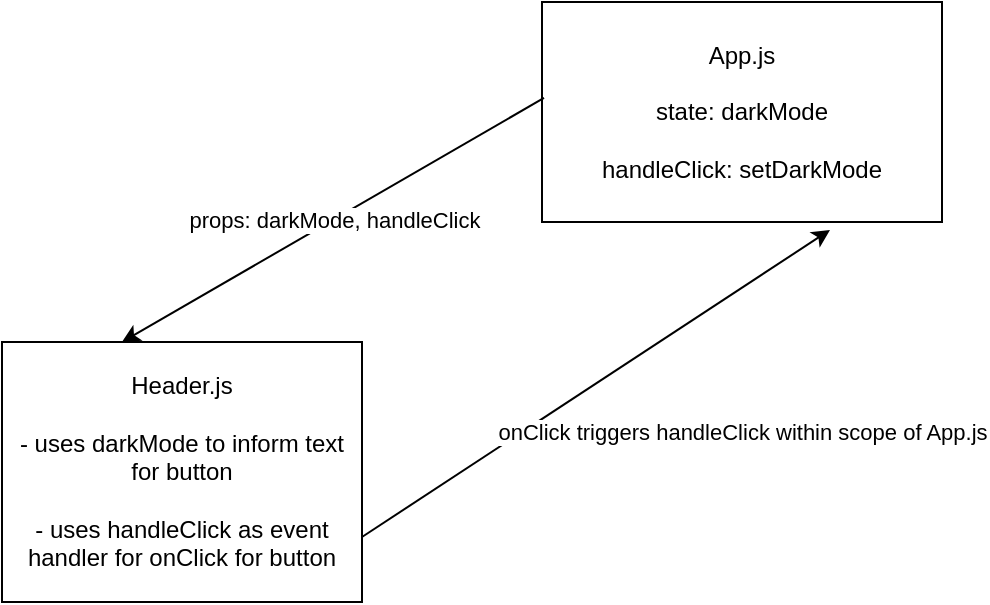 <mxfile>
    <diagram id="Edp7UiTPOjjeuZ_E9vBV" name="Page-1">
        <mxGraphModel dx="653" dy="554" grid="1" gridSize="10" guides="1" tooltips="1" connect="1" arrows="1" fold="1" page="1" pageScale="1" pageWidth="850" pageHeight="1100" math="0" shadow="0">
            <root>
                <mxCell id="0"/>
                <mxCell id="1" parent="0"/>
                <mxCell id="3" value="App.js&lt;br&gt;&lt;br&gt;state: darkMode&lt;br&gt;&lt;br&gt;handleClick: setDarkMode" style="whiteSpace=wrap;html=1;" parent="1" vertex="1">
                    <mxGeometry x="400" y="40" width="200" height="110" as="geometry"/>
                </mxCell>
                <mxCell id="8" style="edgeStyle=none;html=1;" parent="1" source="4" edge="1">
                    <mxGeometry relative="1" as="geometry">
                        <mxPoint x="200" y="210" as="targetPoint"/>
                    </mxGeometry>
                </mxCell>
                <mxCell id="4" value="Header.js&lt;br&gt;&lt;br&gt;- uses darkMode to inform text for button&lt;br&gt;&lt;br&gt;- uses handleClick as event handler for onClick for button" style="whiteSpace=wrap;html=1;" parent="1" vertex="1">
                    <mxGeometry x="130" y="210" width="180" height="130" as="geometry"/>
                </mxCell>
                <mxCell id="5" value="" style="endArrow=classic;html=1;exitX=0.005;exitY=0.436;exitDx=0;exitDy=0;exitPerimeter=0;" parent="1" source="3" edge="1">
                    <mxGeometry relative="1" as="geometry">
                        <mxPoint x="180" y="210" as="sourcePoint"/>
                        <mxPoint x="190" y="210" as="targetPoint"/>
                    </mxGeometry>
                </mxCell>
                <mxCell id="6" value="props: darkMode, handleClick" style="edgeLabel;resizable=0;html=1;align=center;verticalAlign=middle;" parent="5" connectable="0" vertex="1">
                    <mxGeometry relative="1" as="geometry"/>
                </mxCell>
                <mxCell id="9" value="" style="endArrow=classic;html=1;entryX=0.72;entryY=1.036;entryDx=0;entryDy=0;entryPerimeter=0;exitX=1;exitY=0.75;exitDx=0;exitDy=0;" parent="1" source="4" target="3" edge="1">
                    <mxGeometry relative="1" as="geometry">
                        <mxPoint x="310" y="260" as="sourcePoint"/>
                        <mxPoint x="470" y="190" as="targetPoint"/>
                    </mxGeometry>
                </mxCell>
                <mxCell id="10" value="onClick triggers handleClick within scope of App.js" style="edgeLabel;resizable=0;html=1;align=center;verticalAlign=middle;" parent="9" connectable="0" vertex="1">
                    <mxGeometry relative="1" as="geometry">
                        <mxPoint x="73" y="24" as="offset"/>
                    </mxGeometry>
                </mxCell>
            </root>
        </mxGraphModel>
    </diagram>
</mxfile>